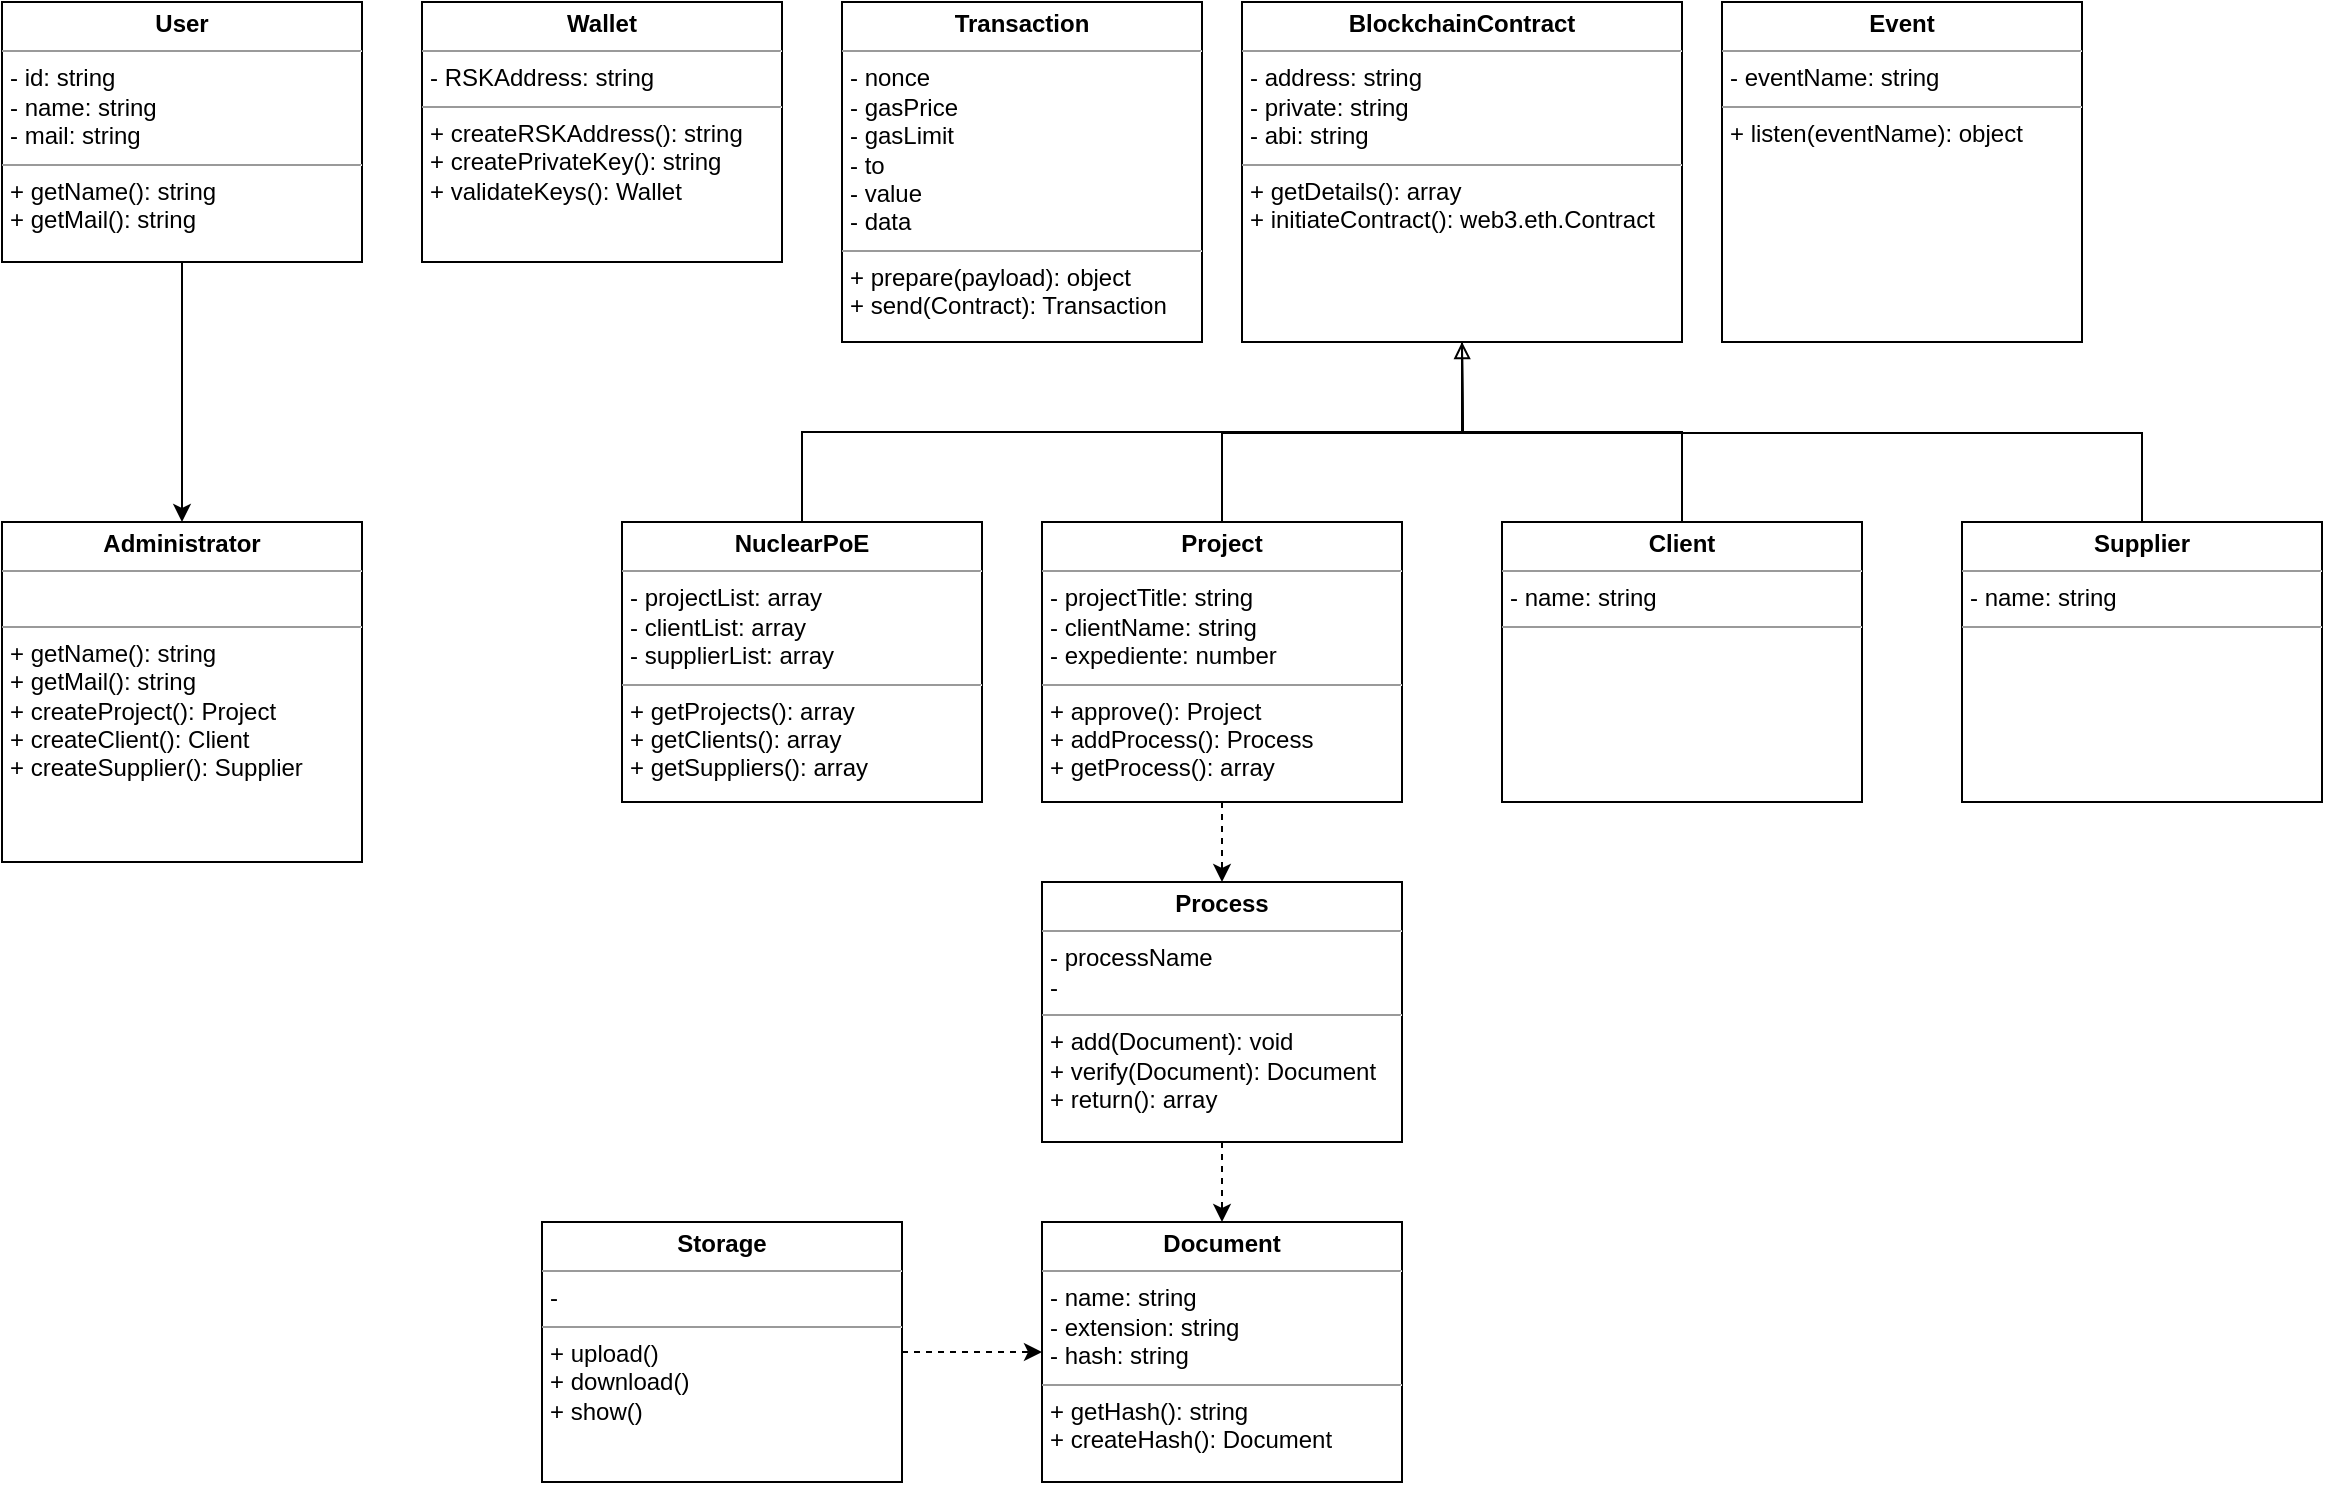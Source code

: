 <mxfile version="11.3.0" type="device" pages="3"><diagram id="CoYX0vtDUC8tJhZ3NRa-" name="Class Diagram"><mxGraphModel dx="1486" dy="806" grid="1" gridSize="10" guides="1" tooltips="1" connect="1" arrows="1" fold="1" page="0" pageScale="1" pageWidth="1169" pageHeight="1654" math="0" shadow="0"><root><mxCell id="0"/><mxCell id="1" parent="0"/><mxCell id="hxIyZSKsK6r-8CCD0mwZ-3" style="edgeStyle=orthogonalEdgeStyle;rounded=0;orthogonalLoop=1;jettySize=auto;html=1;exitX=0.5;exitY=0;exitDx=0;exitDy=0;entryX=0.5;entryY=1;entryDx=0;entryDy=0;endArrow=none;endFill=0;" edge="1" parent="1" source="XKXFRevZr-mCtWxVZruj-2" target="XKXFRevZr-mCtWxVZruj-3"><mxGeometry relative="1" as="geometry"/></mxCell><mxCell id="XKXFRevZr-mCtWxVZruj-2" value="&lt;p style=&quot;margin: 0px ; margin-top: 4px ; text-align: center&quot;&gt;&lt;b&gt;NuclearPoE&lt;/b&gt;&lt;/p&gt;&lt;hr size=&quot;1&quot;&gt;&lt;p style=&quot;margin: 0px ; margin-left: 4px&quot;&gt;- projectList: array&lt;/p&gt;&lt;p style=&quot;margin: 0px ; margin-left: 4px&quot;&gt;- clientList: array&lt;/p&gt;&lt;p style=&quot;margin: 0px ; margin-left: 4px&quot;&gt;&lt;span&gt;- supplierList: array&lt;/span&gt;&lt;/p&gt;&lt;hr size=&quot;1&quot;&gt;&lt;p style=&quot;margin: 0px ; margin-left: 4px&quot;&gt;+ getProjects(): array&lt;/p&gt;&lt;p style=&quot;margin: 0px ; margin-left: 4px&quot;&gt;+ getClients(): array&lt;/p&gt;&lt;p style=&quot;margin: 0px ; margin-left: 4px&quot;&gt;+ getSuppliers(): array&lt;/p&gt;" style="verticalAlign=top;align=left;overflow=fill;fontSize=12;fontFamily=Helvetica;html=1;" parent="1" vertex="1"><mxGeometry x="160" y="280" width="180" height="140" as="geometry"/></mxCell><mxCell id="XKXFRevZr-mCtWxVZruj-3" value="&lt;p style=&quot;margin: 0px ; margin-top: 4px ; text-align: center&quot;&gt;&lt;b&gt;BlockchainContract&lt;/b&gt;&lt;/p&gt;&lt;hr size=&quot;1&quot;&gt;&lt;p style=&quot;margin: 0px ; margin-left: 4px&quot;&gt;- address: string&lt;/p&gt;&lt;p style=&quot;margin: 0px ; margin-left: 4px&quot;&gt;- private: string&lt;/p&gt;&lt;p style=&quot;margin: 0px ; margin-left: 4px&quot;&gt;- abi: string&lt;/p&gt;&lt;hr size=&quot;1&quot;&gt;&lt;p style=&quot;margin: 0px ; margin-left: 4px&quot;&gt;+ getDetails(): array&lt;/p&gt;&lt;p style=&quot;margin: 0px 0px 0px 4px&quot;&gt;+ initiateContract(): web3.eth.Contract&lt;/p&gt;" style="verticalAlign=top;align=left;overflow=fill;fontSize=12;fontFamily=Helvetica;html=1;" parent="1" vertex="1"><mxGeometry x="470" y="20" width="220" height="170" as="geometry"/></mxCell><mxCell id="XKXFRevZr-mCtWxVZruj-6" value="&lt;p style=&quot;margin: 0px ; margin-top: 4px ; text-align: center&quot;&gt;&lt;b&gt;Document&lt;/b&gt;&lt;/p&gt;&lt;hr size=&quot;1&quot;&gt;&lt;p style=&quot;margin: 0px ; margin-left: 4px&quot;&gt;- name: string&lt;/p&gt;&lt;p style=&quot;margin: 0px ; margin-left: 4px&quot;&gt;- extension: string&lt;/p&gt;&lt;p style=&quot;margin: 0px ; margin-left: 4px&quot;&gt;- hash: string&lt;/p&gt;&lt;hr size=&quot;1&quot;&gt;&lt;p style=&quot;margin: 0px ; margin-left: 4px&quot;&gt;+ getHash(): string&lt;/p&gt;&lt;p style=&quot;margin: 0px ; margin-left: 4px&quot;&gt;+ createHash(): Document&lt;/p&gt;" style="verticalAlign=top;align=left;overflow=fill;fontSize=12;fontFamily=Helvetica;html=1;" parent="1" vertex="1"><mxGeometry x="370" y="630" width="180" height="130" as="geometry"/></mxCell><mxCell id="c7Pw9tHr61Tb_VBm8qUC-9" style="edgeStyle=orthogonalEdgeStyle;rounded=0;orthogonalLoop=1;jettySize=auto;html=1;exitX=0.5;exitY=1;exitDx=0;exitDy=0;entryX=0.5;entryY=0;entryDx=0;entryDy=0;startArrow=none;startFill=0;dashed=1;" parent="1" source="XKXFRevZr-mCtWxVZruj-7" target="c7Pw9tHr61Tb_VBm8qUC-1" edge="1"><mxGeometry relative="1" as="geometry"/></mxCell><mxCell id="hxIyZSKsK6r-8CCD0mwZ-2" style="edgeStyle=orthogonalEdgeStyle;rounded=0;orthogonalLoop=1;jettySize=auto;html=1;exitX=0.5;exitY=0;exitDx=0;exitDy=0;endArrow=none;endFill=0;" edge="1" parent="1" source="XKXFRevZr-mCtWxVZruj-7"><mxGeometry relative="1" as="geometry"><mxPoint x="580" y="190" as="targetPoint"/></mxGeometry></mxCell><mxCell id="XKXFRevZr-mCtWxVZruj-7" value="&lt;p style=&quot;margin: 0px ; margin-top: 4px ; text-align: center&quot;&gt;&lt;b&gt;Project&lt;/b&gt;&lt;/p&gt;&lt;hr size=&quot;1&quot;&gt;&lt;p style=&quot;margin: 0px ; margin-left: 4px&quot;&gt;- projectTitle: string&lt;/p&gt;&lt;p style=&quot;margin: 0px ; margin-left: 4px&quot;&gt;- clientName: string&lt;/p&gt;&lt;p style=&quot;margin: 0px ; margin-left: 4px&quot;&gt;- expediente: number&lt;/p&gt;&lt;hr size=&quot;1&quot;&gt;&lt;p style=&quot;margin: 0px ; margin-left: 4px&quot;&gt;+ approve(): Project&lt;/p&gt;&lt;p style=&quot;margin: 0px ; margin-left: 4px&quot;&gt;+ addProcess(): Process&lt;/p&gt;&lt;p style=&quot;margin: 0px ; margin-left: 4px&quot;&gt;+ getProcess(): array&lt;/p&gt;" style="verticalAlign=top;align=left;overflow=fill;fontSize=12;fontFamily=Helvetica;html=1;" parent="1" vertex="1"><mxGeometry x="370" y="280" width="180" height="140" as="geometry"/></mxCell><mxCell id="hxIyZSKsK6r-8CCD0mwZ-1" style="edgeStyle=orthogonalEdgeStyle;rounded=0;orthogonalLoop=1;jettySize=auto;html=1;exitX=0.5;exitY=0;exitDx=0;exitDy=0;entryX=0.5;entryY=1;entryDx=0;entryDy=0;endArrow=none;endFill=0;" edge="1" parent="1" source="XKXFRevZr-mCtWxVZruj-8" target="XKXFRevZr-mCtWxVZruj-3"><mxGeometry relative="1" as="geometry"/></mxCell><mxCell id="XKXFRevZr-mCtWxVZruj-8" value="&lt;p style=&quot;margin: 0px ; margin-top: 4px ; text-align: center&quot;&gt;&lt;b&gt;Client&lt;/b&gt;&lt;/p&gt;&lt;hr size=&quot;1&quot;&gt;&lt;p style=&quot;margin: 0px ; margin-left: 4px&quot;&gt;- name: string&lt;/p&gt;&lt;hr size=&quot;1&quot;&gt;&lt;p style=&quot;margin: 0px ; margin-left: 4px&quot;&gt;&lt;br&gt;&lt;/p&gt;" style="verticalAlign=top;align=left;overflow=fill;fontSize=12;fontFamily=Helvetica;html=1;" parent="1" vertex="1"><mxGeometry x="600" y="280" width="180" height="140" as="geometry"/></mxCell><mxCell id="hxIyZSKsK6r-8CCD0mwZ-4" style="edgeStyle=orthogonalEdgeStyle;rounded=0;orthogonalLoop=1;jettySize=auto;html=1;exitX=0.5;exitY=0;exitDx=0;exitDy=0;endArrow=block;endFill=0;" edge="1" parent="1" source="XKXFRevZr-mCtWxVZruj-9"><mxGeometry relative="1" as="geometry"><mxPoint x="580" y="190" as="targetPoint"/></mxGeometry></mxCell><mxCell id="XKXFRevZr-mCtWxVZruj-9" value="&lt;p style=&quot;margin: 0px ; margin-top: 4px ; text-align: center&quot;&gt;&lt;b&gt;Supplier&lt;/b&gt;&lt;/p&gt;&lt;hr size=&quot;1&quot;&gt;&lt;p style=&quot;margin: 0px ; margin-left: 4px&quot;&gt;- name: string&lt;/p&gt;&lt;hr size=&quot;1&quot;&gt;&lt;p style=&quot;margin: 0px ; margin-left: 4px&quot;&gt;&lt;br&gt;&lt;/p&gt;" style="verticalAlign=top;align=left;overflow=fill;fontSize=12;fontFamily=Helvetica;html=1;" parent="1" vertex="1"><mxGeometry x="830" y="280" width="180" height="140" as="geometry"/></mxCell><mxCell id="XKXFRevZr-mCtWxVZruj-13" value="&lt;p style=&quot;margin: 0px ; margin-top: 4px ; text-align: center&quot;&gt;&lt;b&gt;Wallet&lt;/b&gt;&lt;/p&gt;&lt;hr size=&quot;1&quot;&gt;&lt;p style=&quot;margin: 0px ; margin-left: 4px&quot;&gt;- RSKAddress: string&lt;/p&gt;&lt;hr size=&quot;1&quot;&gt;&lt;p style=&quot;margin: 0px ; margin-left: 4px&quot;&gt;+ createRSKAddress(): string&lt;/p&gt;&lt;p style=&quot;margin: 0px ; margin-left: 4px&quot;&gt;+ createPrivateKey(): string&lt;/p&gt;&lt;p style=&quot;margin: 0px ; margin-left: 4px&quot;&gt;+ validateKeys(): Wallet&lt;br&gt;&lt;/p&gt;" style="verticalAlign=top;align=left;overflow=fill;fontSize=12;fontFamily=Helvetica;html=1;" parent="1" vertex="1"><mxGeometry x="60" y="20" width="180" height="130" as="geometry"/></mxCell><mxCell id="c7Pw9tHr61Tb_VBm8qUC-4" style="edgeStyle=orthogonalEdgeStyle;rounded=0;orthogonalLoop=1;jettySize=auto;html=1;exitX=0.5;exitY=1;exitDx=0;exitDy=0;entryX=0.5;entryY=0;entryDx=0;entryDy=0;" parent="1" source="XKXFRevZr-mCtWxVZruj-14" target="c7Pw9tHr61Tb_VBm8qUC-2" edge="1"><mxGeometry relative="1" as="geometry"/></mxCell><mxCell id="XKXFRevZr-mCtWxVZruj-14" value="&lt;p style=&quot;margin: 0px ; margin-top: 4px ; text-align: center&quot;&gt;&lt;b&gt;User&lt;/b&gt;&lt;/p&gt;&lt;hr size=&quot;1&quot;&gt;&lt;p style=&quot;margin: 0px ; margin-left: 4px&quot;&gt;- id: string&lt;br&gt;&lt;/p&gt;&lt;p style=&quot;margin: 0px ; margin-left: 4px&quot;&gt;- name: string&lt;/p&gt;&lt;p style=&quot;margin: 0px ; margin-left: 4px&quot;&gt;- mail: string&lt;/p&gt;&lt;hr size=&quot;1&quot;&gt;&lt;p style=&quot;margin: 0px ; margin-left: 4px&quot;&gt;+ getName(): string&lt;/p&gt;&lt;p style=&quot;margin: 0px ; margin-left: 4px&quot;&gt;+ getMail(): string&lt;/p&gt;" style="verticalAlign=top;align=left;overflow=fill;fontSize=12;fontFamily=Helvetica;html=1;" parent="1" vertex="1"><mxGeometry x="-150" y="20" width="180" height="130" as="geometry"/></mxCell><mxCell id="c7Pw9tHr61Tb_VBm8qUC-10" style="edgeStyle=orthogonalEdgeStyle;rounded=0;orthogonalLoop=1;jettySize=auto;html=1;exitX=0.5;exitY=1;exitDx=0;exitDy=0;entryX=0.5;entryY=0;entryDx=0;entryDy=0;startArrow=none;startFill=0;dashed=1;" parent="1" source="c7Pw9tHr61Tb_VBm8qUC-1" target="XKXFRevZr-mCtWxVZruj-6" edge="1"><mxGeometry relative="1" as="geometry"/></mxCell><mxCell id="c7Pw9tHr61Tb_VBm8qUC-1" value="&lt;p style=&quot;margin: 0px ; margin-top: 4px ; text-align: center&quot;&gt;&lt;b&gt;Process&lt;/b&gt;&lt;/p&gt;&lt;hr size=&quot;1&quot;&gt;&lt;p style=&quot;margin: 0px ; margin-left: 4px&quot;&gt;&lt;span&gt;- processName&lt;/span&gt;&lt;br&gt;&lt;/p&gt;&lt;p style=&quot;margin: 0px ; margin-left: 4px&quot;&gt;-&amp;nbsp;&lt;/p&gt;&lt;hr size=&quot;1&quot;&gt;&lt;p style=&quot;margin: 0px ; margin-left: 4px&quot;&gt;+ add(Document): void&lt;/p&gt;&lt;p style=&quot;margin: 0px ; margin-left: 4px&quot;&gt;+ verify(Document): Document&lt;/p&gt;&lt;p style=&quot;margin: 0px ; margin-left: 4px&quot;&gt;+ return(): array&lt;/p&gt;" style="verticalAlign=top;align=left;overflow=fill;fontSize=12;fontFamily=Helvetica;html=1;" parent="1" vertex="1"><mxGeometry x="370" y="460" width="180" height="130" as="geometry"/></mxCell><mxCell id="c7Pw9tHr61Tb_VBm8qUC-2" value="&lt;p style=&quot;margin: 0px ; margin-top: 4px ; text-align: center&quot;&gt;&lt;b&gt;Administrator&lt;/b&gt;&lt;/p&gt;&lt;hr size=&quot;1&quot;&gt;&lt;p style=&quot;margin: 0px ; margin-left: 4px&quot;&gt;&lt;br&gt;&lt;/p&gt;&lt;hr size=&quot;1&quot;&gt;&lt;p style=&quot;margin: 0px ; margin-left: 4px&quot;&gt;+ getName(): string&lt;/p&gt;&lt;p style=&quot;margin: 0px ; margin-left: 4px&quot;&gt;+ getMail(): string&lt;/p&gt;&lt;p style=&quot;margin: 0px 0px 0px 4px&quot;&gt;+ createProject(): Project&lt;/p&gt;&lt;p style=&quot;margin: 0px 0px 0px 4px&quot;&gt;+ createClient(): Client&lt;/p&gt;&lt;p style=&quot;margin: 0px 0px 0px 4px&quot;&gt;+ createSupplier(): Supplier&lt;/p&gt;" style="verticalAlign=top;align=left;overflow=fill;fontSize=12;fontFamily=Helvetica;html=1;" parent="1" vertex="1"><mxGeometry x="-150" y="280" width="180" height="170" as="geometry"/></mxCell><mxCell id="c7Pw9tHr61Tb_VBm8qUC-3" value="&lt;p style=&quot;margin: 0px ; margin-top: 4px ; text-align: center&quot;&gt;&lt;b&gt;Transaction&lt;/b&gt;&lt;/p&gt;&lt;hr size=&quot;1&quot;&gt;&lt;p style=&quot;margin: 0px ; margin-left: 4px&quot;&gt;&lt;span&gt;- nonce&lt;/span&gt;&lt;/p&gt;&lt;p style=&quot;margin: 0px ; margin-left: 4px&quot;&gt;&lt;span&gt;- gasPrice&lt;/span&gt;&lt;/p&gt;&lt;p style=&quot;margin: 0px ; margin-left: 4px&quot;&gt;&lt;span&gt;- gasLimit&lt;/span&gt;&lt;/p&gt;&lt;p style=&quot;margin: 0px ; margin-left: 4px&quot;&gt;&lt;span&gt;- to&lt;/span&gt;&lt;br&gt;&lt;/p&gt;&lt;p style=&quot;margin: 0px ; margin-left: 4px&quot;&gt;&lt;span&gt;- value&lt;/span&gt;&lt;/p&gt;&lt;p style=&quot;margin: 0px ; margin-left: 4px&quot;&gt;&lt;span&gt;- data&lt;/span&gt;&lt;/p&gt;&lt;hr size=&quot;1&quot;&gt;&lt;p style=&quot;margin: 0px ; margin-left: 4px&quot;&gt;&lt;span&gt;+ prepare(payload): object&lt;/span&gt;&lt;br&gt;&lt;/p&gt;&lt;p style=&quot;margin: 0px 0px 0px 4px&quot;&gt;+ send(Contract): Transaction&lt;br&gt;&lt;/p&gt;&lt;div&gt;&lt;br&gt;&lt;/div&gt;" style="verticalAlign=top;align=left;overflow=fill;fontSize=12;fontFamily=Helvetica;html=1;" parent="1" vertex="1"><mxGeometry x="270" y="20" width="180" height="170" as="geometry"/></mxCell><mxCell id="c7Pw9tHr61Tb_VBm8qUC-12" style="edgeStyle=orthogonalEdgeStyle;rounded=0;orthogonalLoop=1;jettySize=auto;html=1;exitX=1;exitY=0.5;exitDx=0;exitDy=0;entryX=0;entryY=0.5;entryDx=0;entryDy=0;dashed=1;startArrow=none;startFill=0;" parent="1" source="c7Pw9tHr61Tb_VBm8qUC-11" target="XKXFRevZr-mCtWxVZruj-6" edge="1"><mxGeometry relative="1" as="geometry"/></mxCell><mxCell id="c7Pw9tHr61Tb_VBm8qUC-11" value="&lt;p style=&quot;margin: 0px ; margin-top: 4px ; text-align: center&quot;&gt;&lt;b&gt;Storage&lt;/b&gt;&lt;/p&gt;&lt;hr size=&quot;1&quot;&gt;&lt;p style=&quot;margin: 0px ; margin-left: 4px&quot;&gt;-&amp;nbsp;&lt;br&gt;&lt;/p&gt;&lt;hr size=&quot;1&quot;&gt;&lt;p style=&quot;margin: 0px ; margin-left: 4px&quot;&gt;+ upload()&lt;/p&gt;&lt;p style=&quot;margin: 0px ; margin-left: 4px&quot;&gt;+ download()&lt;/p&gt;&lt;p style=&quot;margin: 0px ; margin-left: 4px&quot;&gt;+ show()&lt;/p&gt;" style="verticalAlign=top;align=left;overflow=fill;fontSize=12;fontFamily=Helvetica;html=1;" parent="1" vertex="1"><mxGeometry x="120" y="630" width="180" height="130" as="geometry"/></mxCell><mxCell id="c7Pw9tHr61Tb_VBm8qUC-13" value="&lt;p style=&quot;margin: 0px ; margin-top: 4px ; text-align: center&quot;&gt;&lt;b&gt;Event&lt;/b&gt;&lt;/p&gt;&lt;hr size=&quot;1&quot;&gt;&lt;p style=&quot;margin: 0px ; margin-left: 4px&quot;&gt;&lt;span&gt;- eventName: string&lt;br&gt;&lt;/span&gt;&lt;/p&gt;&lt;hr size=&quot;1&quot;&gt;&lt;p style=&quot;margin: 0px ; margin-left: 4px&quot;&gt;&lt;span&gt;+ listen(eventName): object&lt;/span&gt;&lt;/p&gt;" style="verticalAlign=top;align=left;overflow=fill;fontSize=12;fontFamily=Helvetica;html=1;" parent="1" vertex="1"><mxGeometry x="710" y="20" width="180" height="170" as="geometry"/></mxCell></root></mxGraphModel></diagram><diagram id="JorsXP3KzyIn7Xp1G-Bj" name="Use Case"><mxGraphModel dx="1086" dy="806" grid="1" gridSize="10" guides="1" tooltips="1" connect="1" arrows="1" fold="1" page="1" pageScale="1" pageWidth="827" pageHeight="1169" math="0" shadow="0"><root><mxCell id="HDSD3gZSMvagHMwK2NQY-0"/><mxCell id="HDSD3gZSMvagHMwK2NQY-1" parent="HDSD3gZSMvagHMwK2NQY-0"/><mxCell id="HDSD3gZSMvagHMwK2NQY-2" value="" style="rounded=0;whiteSpace=wrap;html=1;" vertex="1" parent="HDSD3gZSMvagHMwK2NQY-1"><mxGeometry x="220" y="92" width="610" height="888" as="geometry"/></mxCell><mxCell id="HDSD3gZSMvagHMwK2NQY-14" style="rounded=0;orthogonalLoop=1;jettySize=auto;html=1;exitX=1;exitY=0.333;exitDx=0;exitDy=0;exitPerimeter=0;entryX=0;entryY=0.5;entryDx=0;entryDy=0;endArrow=none;endFill=0;" edge="1" parent="HDSD3gZSMvagHMwK2NQY-1" source="HDSD3gZSMvagHMwK2NQY-3" target="HDSD3gZSMvagHMwK2NQY-8"><mxGeometry relative="1" as="geometry"/></mxCell><mxCell id="HDSD3gZSMvagHMwK2NQY-16" style="edgeStyle=none;rounded=0;orthogonalLoop=1;jettySize=auto;html=1;exitX=1;exitY=0.333;exitDx=0;exitDy=0;exitPerimeter=0;entryX=0;entryY=0.5;entryDx=0;entryDy=0;endArrow=none;endFill=0;" edge="1" parent="HDSD3gZSMvagHMwK2NQY-1" source="HDSD3gZSMvagHMwK2NQY-3" target="HDSD3gZSMvagHMwK2NQY-9"><mxGeometry relative="1" as="geometry"/></mxCell><mxCell id="HDSD3gZSMvagHMwK2NQY-27" style="edgeStyle=orthogonalEdgeStyle;rounded=0;orthogonalLoop=1;jettySize=auto;html=1;exitX=0.5;exitY=0.5;exitDx=0;exitDy=0;exitPerimeter=0;entryX=0.5;entryY=0;entryDx=0;entryDy=0;entryPerimeter=0;endArrow=none;endFill=0;" edge="1" parent="HDSD3gZSMvagHMwK2NQY-1" source="HDSD3gZSMvagHMwK2NQY-3" target="HDSD3gZSMvagHMwK2NQY-25"><mxGeometry relative="1" as="geometry"><Array as="points"><mxPoint x="125" y="400"/><mxPoint x="165" y="400"/></Array></mxGeometry></mxCell><mxCell id="HDSD3gZSMvagHMwK2NQY-28" style="edgeStyle=orthogonalEdgeStyle;rounded=0;orthogonalLoop=1;jettySize=auto;html=1;exitX=0.5;exitY=0.5;exitDx=0;exitDy=0;exitPerimeter=0;entryX=0.5;entryY=0;entryDx=0;entryDy=0;entryPerimeter=0;endArrow=none;endFill=0;" edge="1" parent="HDSD3gZSMvagHMwK2NQY-1" source="HDSD3gZSMvagHMwK2NQY-3" target="HDSD3gZSMvagHMwK2NQY-22"><mxGeometry relative="1" as="geometry"><Array as="points"><mxPoint x="125" y="400"/><mxPoint x="85" y="400"/></Array></mxGeometry></mxCell><mxCell id="HDSD3gZSMvagHMwK2NQY-57" style="edgeStyle=none;rounded=0;orthogonalLoop=1;jettySize=auto;html=1;exitX=1;exitY=0.333;exitDx=0;exitDy=0;exitPerimeter=0;entryX=0;entryY=0.5;entryDx=0;entryDy=0;startArrow=none;startFill=0;endArrow=none;endFill=0;" edge="1" parent="HDSD3gZSMvagHMwK2NQY-1" source="HDSD3gZSMvagHMwK2NQY-3" target="HDSD3gZSMvagHMwK2NQY-54"><mxGeometry relative="1" as="geometry"/></mxCell><mxCell id="HDSD3gZSMvagHMwK2NQY-58" style="edgeStyle=none;rounded=0;orthogonalLoop=1;jettySize=auto;html=1;exitX=1;exitY=0.333;exitDx=0;exitDy=0;exitPerimeter=0;entryX=0;entryY=0.5;entryDx=0;entryDy=0;startArrow=none;startFill=0;endArrow=none;endFill=0;" edge="1" parent="HDSD3gZSMvagHMwK2NQY-1" source="HDSD3gZSMvagHMwK2NQY-3" target="HDSD3gZSMvagHMwK2NQY-55"><mxGeometry relative="1" as="geometry"/></mxCell><mxCell id="HDSD3gZSMvagHMwK2NQY-3" value="Usuario" style="shape=umlActor;verticalLabelPosition=bottom;labelBackgroundColor=#ffffff;verticalAlign=top;html=1;" vertex="1" parent="HDSD3gZSMvagHMwK2NQY-1"><mxGeometry x="110" y="300" width="30" height="60" as="geometry"/></mxCell><mxCell id="HDSD3gZSMvagHMwK2NQY-45" style="edgeStyle=none;rounded=0;orthogonalLoop=1;jettySize=auto;html=1;exitX=1;exitY=0.333;exitDx=0;exitDy=0;exitPerimeter=0;entryX=0;entryY=0.5;entryDx=0;entryDy=0;startArrow=none;startFill=0;endArrow=none;endFill=0;" edge="1" parent="HDSD3gZSMvagHMwK2NQY-1" source="HDSD3gZSMvagHMwK2NQY-25" target="HDSD3gZSMvagHMwK2NQY-7"><mxGeometry relative="1" as="geometry"/></mxCell><mxCell id="HDSD3gZSMvagHMwK2NQY-25" value="Proveedor" style="shape=umlActor;verticalLabelPosition=bottom;labelBackgroundColor=#ffffff;verticalAlign=top;html=1;" vertex="1" parent="HDSD3gZSMvagHMwK2NQY-1"><mxGeometry x="150" y="440" width="30" height="60" as="geometry"/></mxCell><mxCell id="HDSD3gZSMvagHMwK2NQY-44" style="edgeStyle=none;rounded=0;orthogonalLoop=1;jettySize=auto;html=1;exitX=1;exitY=0.333;exitDx=0;exitDy=0;exitPerimeter=0;entryX=0;entryY=0.5;entryDx=0;entryDy=0;startArrow=none;startFill=0;endArrow=none;endFill=0;" edge="1" parent="HDSD3gZSMvagHMwK2NQY-1" source="HDSD3gZSMvagHMwK2NQY-22" target="HDSD3gZSMvagHMwK2NQY-12"><mxGeometry relative="1" as="geometry"><Array as="points"><mxPoint x="140" y="610"/></Array></mxGeometry></mxCell><mxCell id="HDSD3gZSMvagHMwK2NQY-60" style="edgeStyle=none;rounded=0;orthogonalLoop=1;jettySize=auto;html=1;exitX=1;exitY=0.333;exitDx=0;exitDy=0;exitPerimeter=0;entryX=0;entryY=0.5;entryDx=0;entryDy=0;startArrow=none;startFill=0;endArrow=none;endFill=0;" edge="1" parent="HDSD3gZSMvagHMwK2NQY-1" source="HDSD3gZSMvagHMwK2NQY-22" target="HDSD3gZSMvagHMwK2NQY-56"><mxGeometry relative="1" as="geometry"><Array as="points"><mxPoint x="160" y="600"/></Array></mxGeometry></mxCell><mxCell id="HDSD3gZSMvagHMwK2NQY-22" value="Cliente" style="shape=umlActor;verticalLabelPosition=bottom;labelBackgroundColor=#ffffff;verticalAlign=top;html=1;" vertex="1" parent="HDSD3gZSMvagHMwK2NQY-1"><mxGeometry x="70" y="440" width="30" height="60" as="geometry"/></mxCell><mxCell id="HDSD3gZSMvagHMwK2NQY-47" style="edgeStyle=none;rounded=0;orthogonalLoop=1;jettySize=auto;html=1;exitX=1;exitY=0.5;exitDx=0;exitDy=0;entryX=0;entryY=0.333;entryDx=0;entryDy=0;entryPerimeter=0;startArrow=none;startFill=0;endArrow=none;endFill=0;" edge="1" parent="HDSD3gZSMvagHMwK2NQY-1" source="HDSD3gZSMvagHMwK2NQY-7" target="HDSD3gZSMvagHMwK2NQY-46"><mxGeometry relative="1" as="geometry"/></mxCell><mxCell id="HDSD3gZSMvagHMwK2NQY-7" value="Subir documento" style="ellipse;whiteSpace=wrap;html=1;flipV=1;" vertex="1" parent="HDSD3gZSMvagHMwK2NQY-1"><mxGeometry x="290" y="606" width="140" height="70" as="geometry"/></mxCell><mxCell id="HDSD3gZSMvagHMwK2NQY-35" style="rounded=0;orthogonalLoop=1;jettySize=auto;html=1;exitX=1;exitY=0.5;exitDx=0;exitDy=0;entryX=0;entryY=0.5;entryDx=0;entryDy=0;endArrow=block;endFill=0;dashed=1;" edge="1" parent="HDSD3gZSMvagHMwK2NQY-1" source="HDSD3gZSMvagHMwK2NQY-8" target="HDSD3gZSMvagHMwK2NQY-34"><mxGeometry relative="1" as="geometry"/></mxCell><mxCell id="HDSD3gZSMvagHMwK2NQY-37" value="&amp;lt;&amp;lt;include&amp;gt;&amp;gt;" style="text;html=1;resizable=0;points=[];align=center;verticalAlign=middle;labelBackgroundColor=#ffffff;" vertex="1" connectable="0" parent="HDSD3gZSMvagHMwK2NQY-35"><mxGeometry x="0.267" y="1" relative="1" as="geometry"><mxPoint x="-19.5" y="6.5" as="offset"/></mxGeometry></mxCell><mxCell id="HDSD3gZSMvagHMwK2NQY-8" value="Login" style="ellipse;whiteSpace=wrap;html=1;flipV=1;" vertex="1" parent="HDSD3gZSMvagHMwK2NQY-1"><mxGeometry x="290" y="163" width="140" height="70" as="geometry"/></mxCell><mxCell id="HDSD3gZSMvagHMwK2NQY-51" style="edgeStyle=none;rounded=0;orthogonalLoop=1;jettySize=auto;html=1;exitX=1;exitY=0.5;exitDx=0;exitDy=0;startArrow=none;startFill=0;endArrow=none;endFill=0;" edge="1" parent="HDSD3gZSMvagHMwK2NQY-1" source="HDSD3gZSMvagHMwK2NQY-9"><mxGeometry relative="1" as="geometry"><mxPoint x="890" y="320" as="targetPoint"/></mxGeometry></mxCell><mxCell id="HDSD3gZSMvagHMwK2NQY-9" value="Validar documento" style="ellipse;whiteSpace=wrap;html=1;flipV=1;" vertex="1" parent="HDSD3gZSMvagHMwK2NQY-1"><mxGeometry x="290" y="252" width="140" height="70" as="geometry"/></mxCell><mxCell id="HDSD3gZSMvagHMwK2NQY-49" style="edgeStyle=none;rounded=0;orthogonalLoop=1;jettySize=auto;html=1;exitX=1;exitY=0.5;exitDx=0;exitDy=0;startArrow=none;startFill=0;endArrow=none;endFill=0;" edge="1" parent="HDSD3gZSMvagHMwK2NQY-1" source="HDSD3gZSMvagHMwK2NQY-10"><mxGeometry relative="1" as="geometry"><mxPoint x="890" y="320" as="targetPoint"/></mxGeometry></mxCell><mxCell id="HDSD3gZSMvagHMwK2NQY-10" value="Crear proyecto nuevo" style="ellipse;whiteSpace=wrap;html=1;flipV=1;" vertex="1" parent="HDSD3gZSMvagHMwK2NQY-1"><mxGeometry x="290" y="783" width="140" height="70" as="geometry"/></mxCell><mxCell id="HDSD3gZSMvagHMwK2NQY-50" style="edgeStyle=none;rounded=0;orthogonalLoop=1;jettySize=auto;html=1;exitX=1;exitY=0.5;exitDx=0;exitDy=0;startArrow=none;startFill=0;endArrow=none;endFill=0;" edge="1" parent="HDSD3gZSMvagHMwK2NQY-1" source="HDSD3gZSMvagHMwK2NQY-11"><mxGeometry relative="1" as="geometry"><mxPoint x="890" y="320" as="targetPoint"/></mxGeometry></mxCell><mxCell id="HDSD3gZSMvagHMwK2NQY-11" value="Agregar procesos a proyecto" style="ellipse;whiteSpace=wrap;html=1;flipV=1;" vertex="1" parent="HDSD3gZSMvagHMwK2NQY-1"><mxGeometry x="290" y="871" width="140" height="70" as="geometry"/></mxCell><mxCell id="HDSD3gZSMvagHMwK2NQY-48" style="edgeStyle=none;rounded=0;orthogonalLoop=1;jettySize=auto;html=1;exitX=1;exitY=0.5;exitDx=0;exitDy=0;entryX=0;entryY=0.333;entryDx=0;entryDy=0;entryPerimeter=0;startArrow=none;startFill=0;endArrow=none;endFill=0;" edge="1" parent="HDSD3gZSMvagHMwK2NQY-1" source="HDSD3gZSMvagHMwK2NQY-12" target="HDSD3gZSMvagHMwK2NQY-46"><mxGeometry relative="1" as="geometry"/></mxCell><mxCell id="HDSD3gZSMvagHMwK2NQY-12" value="Aprobar proyecto" style="ellipse;whiteSpace=wrap;html=1;flipV=1;" vertex="1" parent="HDSD3gZSMvagHMwK2NQY-1"><mxGeometry x="290" y="694" width="140" height="70" as="geometry"/></mxCell><mxCell id="HDSD3gZSMvagHMwK2NQY-41" style="edgeStyle=none;rounded=0;orthogonalLoop=1;jettySize=auto;html=1;exitX=1;exitY=0.333;exitDx=0;exitDy=0;exitPerimeter=0;entryX=0;entryY=0.5;entryDx=0;entryDy=0;startArrow=none;startFill=0;endArrow=none;endFill=0;" edge="1" parent="HDSD3gZSMvagHMwK2NQY-1" source="HDSD3gZSMvagHMwK2NQY-13" target="HDSD3gZSMvagHMwK2NQY-11"><mxGeometry relative="1" as="geometry"/></mxCell><mxCell id="HDSD3gZSMvagHMwK2NQY-42" style="edgeStyle=none;rounded=0;orthogonalLoop=1;jettySize=auto;html=1;exitX=1;exitY=0.333;exitDx=0;exitDy=0;exitPerimeter=0;entryX=0;entryY=0.5;entryDx=0;entryDy=0;startArrow=none;startFill=0;endArrow=none;endFill=0;" edge="1" parent="HDSD3gZSMvagHMwK2NQY-1" source="HDSD3gZSMvagHMwK2NQY-13" target="HDSD3gZSMvagHMwK2NQY-10"><mxGeometry relative="1" as="geometry"/></mxCell><mxCell id="HDSD3gZSMvagHMwK2NQY-13" value="Administrador" style="shape=umlActor;verticalLabelPosition=bottom;labelBackgroundColor=#ffffff;verticalAlign=top;html=1;" vertex="1" parent="HDSD3gZSMvagHMwK2NQY-1"><mxGeometry x="110" y="841" width="30" height="60" as="geometry"/></mxCell><mxCell id="HDSD3gZSMvagHMwK2NQY-53" style="edgeStyle=none;rounded=0;orthogonalLoop=1;jettySize=auto;html=1;exitX=1;exitY=0.5;exitDx=0;exitDy=0;entryX=0;entryY=0.333;entryDx=0;entryDy=0;entryPerimeter=0;startArrow=none;startFill=0;endArrow=none;endFill=0;" edge="1" parent="HDSD3gZSMvagHMwK2NQY-1" source="HDSD3gZSMvagHMwK2NQY-34" target="HDSD3gZSMvagHMwK2NQY-52"><mxGeometry relative="1" as="geometry"/></mxCell><mxCell id="HDSD3gZSMvagHMwK2NQY-34" value="Verificar claves" style="ellipse;whiteSpace=wrap;html=1;" vertex="1" parent="HDSD3gZSMvagHMwK2NQY-1"><mxGeometry x="550" y="110" width="140" height="70" as="geometry"/></mxCell><mxCell id="HDSD3gZSMvagHMwK2NQY-39" style="edgeStyle=none;rounded=0;orthogonalLoop=1;jettySize=auto;html=1;exitX=0;exitY=0.5;exitDx=0;exitDy=0;entryX=1;entryY=0.5;entryDx=0;entryDy=0;dashed=1;startArrow=none;startFill=0;endArrow=block;endFill=0;" edge="1" parent="HDSD3gZSMvagHMwK2NQY-1" source="HDSD3gZSMvagHMwK2NQY-38" target="HDSD3gZSMvagHMwK2NQY-8"><mxGeometry relative="1" as="geometry"/></mxCell><mxCell id="HDSD3gZSMvagHMwK2NQY-40" value="&amp;lt;&amp;lt;extends&amp;gt;&amp;gt;" style="text;html=1;resizable=0;points=[];align=center;verticalAlign=middle;labelBackgroundColor=#ffffff;" vertex="1" connectable="0" parent="HDSD3gZSMvagHMwK2NQY-39"><mxGeometry x="-0.228" relative="1" as="geometry"><mxPoint x="-2" y="-3" as="offset"/></mxGeometry></mxCell><mxCell id="HDSD3gZSMvagHMwK2NQY-38" value="Mostrar errores de login" style="ellipse;whiteSpace=wrap;html=1;" vertex="1" parent="HDSD3gZSMvagHMwK2NQY-1"><mxGeometry x="550" y="220" width="140" height="70" as="geometry"/></mxCell><mxCell id="HDSD3gZSMvagHMwK2NQY-46" value="Blockchain" style="shape=umlActor;verticalLabelPosition=bottom;labelBackgroundColor=#ffffff;verticalAlign=top;html=1;" vertex="1" parent="HDSD3gZSMvagHMwK2NQY-1"><mxGeometry x="890" y="300" width="30" height="60" as="geometry"/></mxCell><mxCell id="HDSD3gZSMvagHMwK2NQY-52" value="Base de datos" style="shape=umlActor;verticalLabelPosition=bottom;labelBackgroundColor=#ffffff;verticalAlign=top;html=1;" vertex="1" parent="HDSD3gZSMvagHMwK2NQY-1"><mxGeometry x="890" y="163" width="30" height="60" as="geometry"/></mxCell><mxCell id="HDSD3gZSMvagHMwK2NQY-54" value="Ver documentos de proceso" style="ellipse;whiteSpace=wrap;html=1;" vertex="1" parent="HDSD3gZSMvagHMwK2NQY-1"><mxGeometry x="290" y="340" width="140" height="70" as="geometry"/></mxCell><mxCell id="HDSD3gZSMvagHMwK2NQY-55" value="Ver proyectos" style="ellipse;whiteSpace=wrap;html=1;" vertex="1" parent="HDSD3gZSMvagHMwK2NQY-1"><mxGeometry x="290" y="429" width="140" height="70" as="geometry"/></mxCell><mxCell id="HDSD3gZSMvagHMwK2NQY-56" value="Ver procesos de&lt;br&gt;proyecto" style="ellipse;whiteSpace=wrap;html=1;" vertex="1" parent="HDSD3gZSMvagHMwK2NQY-1"><mxGeometry x="290" y="517" width="140" height="70" as="geometry"/></mxCell></root></mxGraphModel></diagram><diagram id="cnvRi4eCl0JsKG9qImqh" name="Page-3"><mxGraphModel dx="1086" dy="806" grid="0" gridSize="10" guides="1" tooltips="1" connect="1" arrows="1" fold="1" page="0" pageScale="1" pageWidth="827" pageHeight="1169" math="0" shadow="0"><root><mxCell id="A_Kkueo8jma6c5wRoxjs-0"/><mxCell id="A_Kkueo8jma6c5wRoxjs-1" parent="A_Kkueo8jma6c5wRoxjs-0"/><mxCell id="A_Kkueo8jma6c5wRoxjs-45" value="Alternative" style="shape=umlFrame;whiteSpace=wrap;html=1;fontSize=11;treeFolding=0;movable=1;resizable=1;rotatable=1;deletable=1;editable=1;connectable=1;" vertex="1" parent="A_Kkueo8jma6c5wRoxjs-1"><mxGeometry x="40" y="305" width="808" height="276" as="geometry"/></mxCell><mxCell id="A_Kkueo8jma6c5wRoxjs-7" value="" style="shape=umlLifeline;participant=umlActor;perimeter=lifelinePerimeter;whiteSpace=wrap;html=1;container=1;collapsible=0;recursiveResize=0;verticalAlign=top;spacingTop=36;labelBackgroundColor=#ffffff;outlineConnect=0;" vertex="1" parent="A_Kkueo8jma6c5wRoxjs-1"><mxGeometry x="130" y="120" width="20" height="480" as="geometry"/></mxCell><mxCell id="A_Kkueo8jma6c5wRoxjs-13" value="Ingresar email y passphrase" style="html=1;verticalAlign=bottom;endArrow=block;" edge="1" parent="A_Kkueo8jma6c5wRoxjs-1" source="A_Kkueo8jma6c5wRoxjs-7"><mxGeometry width="80" relative="1" as="geometry"><mxPoint x="180" y="190" as="sourcePoint"/><mxPoint x="305" y="190" as="targetPoint"/></mxGeometry></mxCell><mxCell id="A_Kkueo8jma6c5wRoxjs-15" value="Login Form" style="shape=umlLifeline;perimeter=lifelinePerimeter;whiteSpace=wrap;html=1;container=1;collapsible=0;recursiveResize=0;outlineConnect=0;" vertex="1" parent="A_Kkueo8jma6c5wRoxjs-1"><mxGeometry x="256" y="120" width="100" height="475" as="geometry"/></mxCell><mxCell id="A_Kkueo8jma6c5wRoxjs-16" value="class Validator" style="shape=umlLifeline;perimeter=lifelinePerimeter;whiteSpace=wrap;html=1;container=1;collapsible=0;recursiveResize=0;outlineConnect=0;" vertex="1" parent="A_Kkueo8jma6c5wRoxjs-1"><mxGeometry x="566" y="120" width="100" height="475" as="geometry"/></mxCell><mxCell id="A_Kkueo8jma6c5wRoxjs-17" value="class Wallet" style="shape=umlLifeline;perimeter=lifelinePerimeter;whiteSpace=wrap;html=1;container=1;collapsible=0;recursiveResize=0;outlineConnect=0;" vertex="1" parent="A_Kkueo8jma6c5wRoxjs-1"><mxGeometry x="750" y="120" width="100" height="475" as="geometry"/></mxCell><mxCell id="A_Kkueo8jma6c5wRoxjs-18" value="Database" style="shape=umlLifeline;perimeter=lifelinePerimeter;whiteSpace=wrap;html=1;container=1;collapsible=0;recursiveResize=0;outlineConnect=0;" vertex="1" parent="A_Kkueo8jma6c5wRoxjs-1"><mxGeometry x="905" y="120" width="100" height="475" as="geometry"/></mxCell><mxCell id="A_Kkueo8jma6c5wRoxjs-20" value="Login" style="text;html=1;strokeColor=none;fillColor=none;align=center;verticalAlign=middle;whiteSpace=wrap;rounded=0;fontSize=20;" vertex="1" parent="A_Kkueo8jma6c5wRoxjs-1"><mxGeometry x="120" y="60" width="80" height="30" as="geometry"/></mxCell><mxCell id="A_Kkueo8jma6c5wRoxjs-24" value="Login Route" style="shape=umlLifeline;perimeter=lifelinePerimeter;whiteSpace=wrap;html=1;container=1;collapsible=0;recursiveResize=0;outlineConnect=0;" vertex="1" parent="A_Kkueo8jma6c5wRoxjs-1"><mxGeometry x="400" y="120" width="100" height="475" as="geometry"/></mxCell><mxCell id="A_Kkueo8jma6c5wRoxjs-25" value="&lt;font style=&quot;font-size: 11px&quot;&gt;validate email and&amp;nbsp;&lt;/font&gt;&lt;span style=&quot;font-size: 11px&quot;&gt;passphrase&lt;/span&gt;" style="html=1;verticalAlign=bottom;endArrow=block;fontSize=20;" edge="1" parent="A_Kkueo8jma6c5wRoxjs-1" target="A_Kkueo8jma6c5wRoxjs-16"><mxGeometry width="80" relative="1" as="geometry"><mxPoint x="449.667" y="280.0" as="sourcePoint"/><mxPoint x="605.5" y="280.0" as="targetPoint"/><Array as="points"><mxPoint x="510" y="280"/></Array></mxGeometry></mxCell><mxCell id="A_Kkueo8jma6c5wRoxjs-27" value="&lt;span style=&quot;font-size: 11px&quot;&gt;send form data&lt;/span&gt;" style="html=1;verticalAlign=bottom;endArrow=block;fontSize=20;" edge="1" parent="A_Kkueo8jma6c5wRoxjs-1"><mxGeometry width="80" relative="1" as="geometry"><mxPoint x="305.667" y="230.0" as="sourcePoint"/><mxPoint x="449.5" y="230.0" as="targetPoint"/><Array as="points"><mxPoint x="360.5" y="230"/></Array></mxGeometry></mxCell><mxCell id="A_Kkueo8jma6c5wRoxjs-28" value="invalid email" style="html=1;verticalAlign=bottom;endArrow=open;dashed=1;endSize=8;fontSize=11;" edge="1" parent="A_Kkueo8jma6c5wRoxjs-1"><mxGeometry relative="1" as="geometry"><mxPoint x="615.5" y="338" as="sourcePoint"/><mxPoint x="449.667" y="338" as="targetPoint"/><Array as="points"><mxPoint x="570" y="338"/></Array></mxGeometry></mxCell><mxCell id="A_Kkueo8jma6c5wRoxjs-31" value="send login errors" style="html=1;verticalAlign=bottom;endArrow=open;dashed=1;endSize=8;fontSize=11;" edge="1" parent="A_Kkueo8jma6c5wRoxjs-1" source="A_Kkueo8jma6c5wRoxjs-24" target="A_Kkueo8jma6c5wRoxjs-15"><mxGeometry relative="1" as="geometry"><mxPoint x="400" y="360" as="sourcePoint"/><mxPoint x="320" y="360" as="targetPoint"/></mxGeometry></mxCell><mxCell id="A_Kkueo8jma6c5wRoxjs-32" value="show login errors" style="html=1;verticalAlign=bottom;endArrow=open;dashed=1;endSize=8;fontSize=11;" edge="1" parent="A_Kkueo8jma6c5wRoxjs-1" source="A_Kkueo8jma6c5wRoxjs-15"><mxGeometry relative="1" as="geometry"><mxPoint x="284.0" y="380.0" as="sourcePoint"/><mxPoint x="140.167" y="380.0" as="targetPoint"/></mxGeometry></mxCell><mxCell id="A_Kkueo8jma6c5wRoxjs-47" value="[if email is invalid]" style="text;html=1;strokeColor=none;fillColor=none;align=center;verticalAlign=middle;whiteSpace=wrap;rounded=0;fontSize=11;" vertex="1" parent="A_Kkueo8jma6c5wRoxjs-1"><mxGeometry x="45.767" y="355.793" width="71.077" height="23.5" as="geometry"/></mxCell><mxCell id="A_Kkueo8jma6c5wRoxjs-22" value="&lt;font style=&quot;font-size: 11px&quot;&gt;validateKey()&lt;/font&gt;" style="html=1;verticalAlign=bottom;endArrow=block;fontSize=20;" edge="1" parent="A_Kkueo8jma6c5wRoxjs-1" source="A_Kkueo8jma6c5wRoxjs-24"><mxGeometry width="80" relative="1" as="geometry"><mxPoint x="616" y="460.0" as="sourcePoint"/><mxPoint x="800" y="460" as="targetPoint"/></mxGeometry></mxCell><mxCell id="A_Kkueo8jma6c5wRoxjs-56" value="invalid passphrase" style="html=1;verticalAlign=bottom;endArrow=open;dashed=1;endSize=8;fontSize=11;" edge="1" parent="A_Kkueo8jma6c5wRoxjs-1" source="A_Kkueo8jma6c5wRoxjs-17" target="A_Kkueo8jma6c5wRoxjs-24"><mxGeometry relative="1" as="geometry"><mxPoint x="587" y="496" as="sourcePoint"/><mxPoint x="507" y="496" as="targetPoint"/><Array as="points"><mxPoint x="762" y="505"/></Array></mxGeometry></mxCell><mxCell id="A_Kkueo8jma6c5wRoxjs-58" value="send login errors" style="html=1;verticalAlign=bottom;endArrow=open;dashed=1;endSize=8;fontSize=11;" edge="1" parent="A_Kkueo8jma6c5wRoxjs-1"><mxGeometry relative="1" as="geometry"><mxPoint x="449.5" y="510.5" as="sourcePoint"/><mxPoint x="305.5" y="510.5" as="targetPoint"/></mxGeometry></mxCell><mxCell id="A_Kkueo8jma6c5wRoxjs-59" value="show login errors" style="html=1;verticalAlign=bottom;endArrow=open;dashed=1;endSize=8;fontSize=11;" edge="1" parent="A_Kkueo8jma6c5wRoxjs-1"><mxGeometry relative="1" as="geometry"><mxPoint x="305.5" y="533.0" as="sourcePoint"/><mxPoint x="140.167" y="533.0" as="targetPoint"/></mxGeometry></mxCell></root></mxGraphModel></diagram></mxfile>